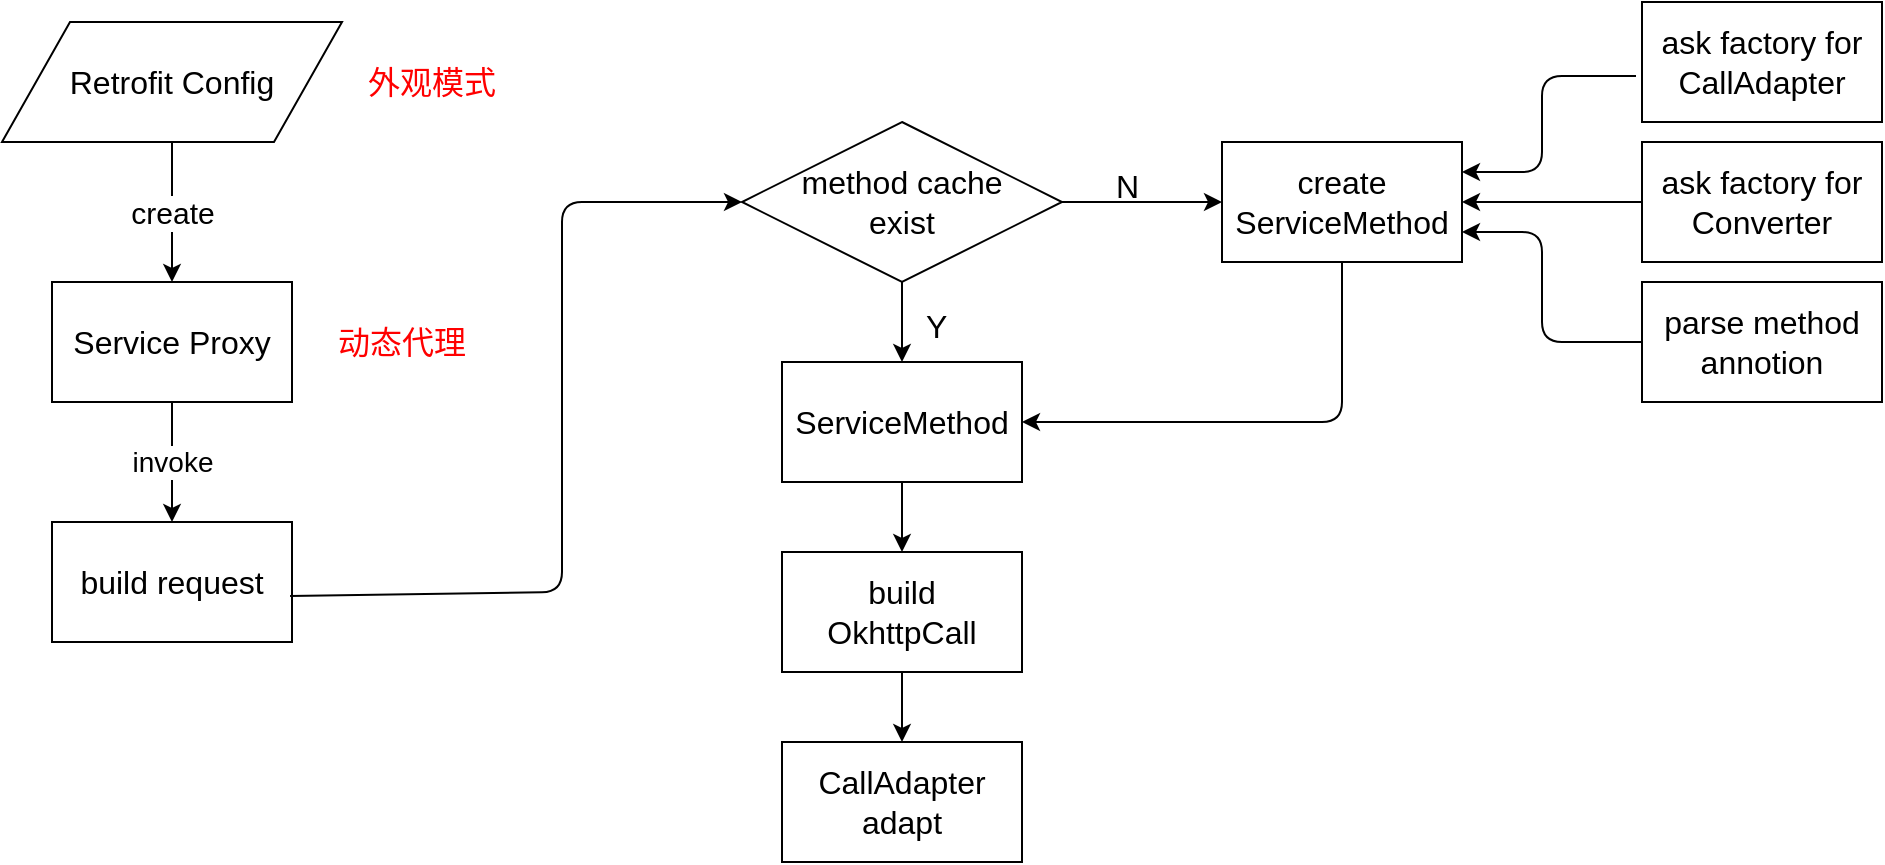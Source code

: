 <mxfile version="11.1.4" type="device"><diagram id="jRl3vekuWXLcflTETxix" name="第 1 页"><mxGraphModel dx="1371" dy="827" grid="1" gridSize="10" guides="1" tooltips="1" connect="1" arrows="1" fold="1" page="1" pageScale="1" pageWidth="1169" pageHeight="1654" math="0" shadow="0"><root><mxCell id="0"/><mxCell id="1" parent="0"/><mxCell id="0C9eWsFUDc0ZkC13Rmp5-3" value="&lt;font style=&quot;font-size: 16px&quot;&gt;Retrofit Config&lt;/font&gt;" style="shape=parallelogram;perimeter=parallelogramPerimeter;whiteSpace=wrap;html=1;" vertex="1" parent="1"><mxGeometry x="30" y="15" width="170" height="60" as="geometry"/></mxCell><mxCell id="0C9eWsFUDc0ZkC13Rmp5-4" value="&lt;font style=&quot;font-size: 16px&quot;&gt;Service Proxy&lt;/font&gt;" style="rounded=0;whiteSpace=wrap;html=1;" vertex="1" parent="1"><mxGeometry x="55" y="145" width="120" height="60" as="geometry"/></mxCell><mxCell id="0C9eWsFUDc0ZkC13Rmp5-5" value="&lt;font style=&quot;font-size: 16px&quot;&gt;build request&lt;/font&gt;" style="rounded=0;whiteSpace=wrap;html=1;" vertex="1" parent="1"><mxGeometry x="55" y="265" width="120" height="60" as="geometry"/></mxCell><mxCell id="0C9eWsFUDc0ZkC13Rmp5-6" value="&lt;font style=&quot;font-size: 15px&quot;&gt;create&lt;/font&gt;" style="endArrow=classic;html=1;entryX=0.5;entryY=0;entryDx=0;entryDy=0;" edge="1" parent="1" source="0C9eWsFUDc0ZkC13Rmp5-3" target="0C9eWsFUDc0ZkC13Rmp5-4"><mxGeometry width="50" height="50" relative="1" as="geometry"><mxPoint x="20" y="365" as="sourcePoint"/><mxPoint x="79" y="115" as="targetPoint"/></mxGeometry></mxCell><mxCell id="0C9eWsFUDc0ZkC13Rmp5-8" value="&lt;font style=&quot;font-size: 14px&quot;&gt;invoke&lt;/font&gt;" style="endArrow=classic;html=1;entryX=0.5;entryY=0;entryDx=0;entryDy=0;" edge="1" parent="1" source="0C9eWsFUDc0ZkC13Rmp5-4" target="0C9eWsFUDc0ZkC13Rmp5-5"><mxGeometry width="50" height="50" relative="1" as="geometry"><mxPoint x="20" y="365" as="sourcePoint"/><mxPoint x="78" y="235" as="targetPoint"/></mxGeometry></mxCell><mxCell id="0C9eWsFUDc0ZkC13Rmp5-11" value="&lt;font style=&quot;font-size: 16px&quot; color=&quot;#ff0000&quot;&gt;动态代理&lt;/font&gt;" style="text;html=1;align=center;verticalAlign=middle;whiteSpace=wrap;rounded=0;" vertex="1" parent="1"><mxGeometry x="190" y="165" width="80" height="20" as="geometry"/></mxCell><mxCell id="0C9eWsFUDc0ZkC13Rmp5-12" value="&lt;font style=&quot;font-size: 16px&quot; color=&quot;#ff0000&quot;&gt;外观模式&lt;/font&gt;" style="text;html=1;strokeColor=none;fillColor=none;align=center;verticalAlign=middle;whiteSpace=wrap;rounded=0;" vertex="1" parent="1"><mxGeometry x="210" y="35" width="70" height="20" as="geometry"/></mxCell><mxCell id="0C9eWsFUDc0ZkC13Rmp5-13" value="&lt;font style=&quot;font-size: 16px&quot;&gt;method cache &lt;br&gt;exist&lt;/font&gt;" style="rhombus;whiteSpace=wrap;html=1;" vertex="1" parent="1"><mxGeometry x="400" y="65" width="160" height="80" as="geometry"/></mxCell><mxCell id="0C9eWsFUDc0ZkC13Rmp5-15" value="" style="endArrow=classic;html=1;entryX=0;entryY=0.5;entryDx=0;entryDy=0;exitX=0.992;exitY=0.617;exitDx=0;exitDy=0;exitPerimeter=0;" edge="1" parent="1" source="0C9eWsFUDc0ZkC13Rmp5-5" target="0C9eWsFUDc0ZkC13Rmp5-13"><mxGeometry width="50" height="50" relative="1" as="geometry"><mxPoint x="180" y="300" as="sourcePoint"/><mxPoint x="80" y="350" as="targetPoint"/><Array as="points"><mxPoint x="310" y="300"/><mxPoint x="310" y="105"/></Array></mxGeometry></mxCell><mxCell id="0C9eWsFUDc0ZkC13Rmp5-18" value="&lt;font style=&quot;font-size: 16px&quot;&gt;create&lt;br&gt;ServiceMethod&lt;/font&gt;" style="rounded=0;whiteSpace=wrap;html=1;" vertex="1" parent="1"><mxGeometry x="640" y="75" width="120" height="60" as="geometry"/></mxCell><mxCell id="0C9eWsFUDc0ZkC13Rmp5-22" value="" style="endArrow=classic;html=1;entryX=0;entryY=0.5;entryDx=0;entryDy=0;exitX=1;exitY=0.5;exitDx=0;exitDy=0;" edge="1" parent="1" source="0C9eWsFUDc0ZkC13Rmp5-13" target="0C9eWsFUDc0ZkC13Rmp5-18"><mxGeometry width="50" height="50" relative="1" as="geometry"><mxPoint x="575" y="145" as="sourcePoint"/><mxPoint x="625" y="95" as="targetPoint"/></mxGeometry></mxCell><mxCell id="0C9eWsFUDc0ZkC13Rmp5-23" value="&lt;font style=&quot;font-size: 16px&quot;&gt;N&lt;/font&gt;" style="text;html=1;resizable=0;points=[];autosize=1;align=left;verticalAlign=top;spacingTop=-4;" vertex="1" parent="1"><mxGeometry x="585" y="85" width="30" height="20" as="geometry"/></mxCell><mxCell id="0C9eWsFUDc0ZkC13Rmp5-24" value="&lt;span style=&quot;font-size: 16px ; white-space: normal&quot;&gt;ServiceMethod&lt;/span&gt;" style="rounded=0;whiteSpace=wrap;html=1;" vertex="1" parent="1"><mxGeometry x="420" y="185" width="120" height="60" as="geometry"/></mxCell><mxCell id="0C9eWsFUDc0ZkC13Rmp5-25" value="" style="endArrow=classic;html=1;exitX=0.5;exitY=1;exitDx=0;exitDy=0;" edge="1" parent="1" source="0C9eWsFUDc0ZkC13Rmp5-13" target="0C9eWsFUDc0ZkC13Rmp5-24"><mxGeometry width="50" height="50" relative="1" as="geometry"><mxPoint x="490" y="150" as="sourcePoint"/><mxPoint x="500" y="145" as="targetPoint"/></mxGeometry></mxCell><mxCell id="0C9eWsFUDc0ZkC13Rmp5-26" value="&lt;font style=&quot;font-size: 16px&quot;&gt;Y&lt;/font&gt;" style="text;html=1;resizable=0;points=[];autosize=1;align=left;verticalAlign=top;spacingTop=-4;" vertex="1" parent="1"><mxGeometry x="490" y="155" width="20" height="20" as="geometry"/></mxCell><mxCell id="0C9eWsFUDc0ZkC13Rmp5-27" value="" style="endArrow=classic;html=1;entryX=1;entryY=0.5;entryDx=0;entryDy=0;exitX=0.5;exitY=1;exitDx=0;exitDy=0;" edge="1" parent="1" source="0C9eWsFUDc0ZkC13Rmp5-18" target="0C9eWsFUDc0ZkC13Rmp5-24"><mxGeometry width="50" height="50" relative="1" as="geometry"><mxPoint x="670" y="225" as="sourcePoint"/><mxPoint x="720" y="175" as="targetPoint"/><Array as="points"><mxPoint x="700" y="215"/></Array></mxGeometry></mxCell><mxCell id="0C9eWsFUDc0ZkC13Rmp5-28" value="&lt;font style=&quot;font-size: 16px&quot;&gt;ask factory for CallAdapter&lt;/font&gt;" style="rounded=0;whiteSpace=wrap;html=1;" vertex="1" parent="1"><mxGeometry x="850" y="5" width="120" height="60" as="geometry"/></mxCell><mxCell id="0C9eWsFUDc0ZkC13Rmp5-29" value="&lt;span style=&quot;font-size: 16px ; white-space: normal&quot;&gt;ask factory for Converter&lt;br&gt;&lt;/span&gt;" style="rounded=0;whiteSpace=wrap;html=1;" vertex="1" parent="1"><mxGeometry x="850" y="75" width="120" height="60" as="geometry"/></mxCell><mxCell id="0C9eWsFUDc0ZkC13Rmp5-30" value="&lt;span style=&quot;font-size: 16px ; white-space: normal&quot;&gt;parse method annotion&lt;br&gt;&lt;/span&gt;" style="rounded=0;whiteSpace=wrap;html=1;" vertex="1" parent="1"><mxGeometry x="850" y="145" width="120" height="60" as="geometry"/></mxCell><mxCell id="0C9eWsFUDc0ZkC13Rmp5-31" value="" style="endArrow=classic;html=1;exitX=-0.025;exitY=0.617;exitDx=0;exitDy=0;exitPerimeter=0;entryX=1;entryY=0.25;entryDx=0;entryDy=0;" edge="1" parent="1" source="0C9eWsFUDc0ZkC13Rmp5-28" target="0C9eWsFUDc0ZkC13Rmp5-18"><mxGeometry width="50" height="50" relative="1" as="geometry"><mxPoint x="777" y="80" as="sourcePoint"/><mxPoint x="761" y="110" as="targetPoint"/><Array as="points"><mxPoint x="800" y="42"/><mxPoint x="800" y="90"/></Array></mxGeometry></mxCell><mxCell id="0C9eWsFUDc0ZkC13Rmp5-32" value="" style="endArrow=classic;html=1;entryX=1;entryY=0.5;entryDx=0;entryDy=0;" edge="1" parent="1" source="0C9eWsFUDc0ZkC13Rmp5-29" target="0C9eWsFUDc0ZkC13Rmp5-18"><mxGeometry width="50" height="50" relative="1" as="geometry"><mxPoint x="857" y="52.02" as="sourcePoint"/><mxPoint x="760" y="100" as="targetPoint"/></mxGeometry></mxCell><mxCell id="0C9eWsFUDc0ZkC13Rmp5-33" value="" style="endArrow=classic;html=1;entryX=1;entryY=0.75;entryDx=0;entryDy=0;exitX=0;exitY=0.5;exitDx=0;exitDy=0;" edge="1" parent="1" source="0C9eWsFUDc0ZkC13Rmp5-30" target="0C9eWsFUDc0ZkC13Rmp5-18"><mxGeometry width="50" height="50" relative="1" as="geometry"><mxPoint x="860" y="115" as="sourcePoint"/><mxPoint x="770" y="115" as="targetPoint"/><Array as="points"><mxPoint x="800" y="175"/><mxPoint x="800" y="120"/></Array></mxGeometry></mxCell><mxCell id="0C9eWsFUDc0ZkC13Rmp5-35" value="&lt;font style=&quot;font-size: 16px&quot;&gt;&lt;font style=&quot;font-size: 16px&quot;&gt;build&lt;br&gt;OkhttpCal&lt;/font&gt;l&lt;/font&gt;" style="rounded=0;whiteSpace=wrap;html=1;" vertex="1" parent="1"><mxGeometry x="420" y="280" width="120" height="60" as="geometry"/></mxCell><mxCell id="0C9eWsFUDc0ZkC13Rmp5-36" value="" style="endArrow=classic;html=1;exitX=0.5;exitY=1;exitDx=0;exitDy=0;" edge="1" parent="1" source="0C9eWsFUDc0ZkC13Rmp5-24" target="0C9eWsFUDc0ZkC13Rmp5-35"><mxGeometry width="50" height="50" relative="1" as="geometry"><mxPoint x="460" y="295" as="sourcePoint"/><mxPoint x="510" y="245" as="targetPoint"/></mxGeometry></mxCell><mxCell id="0C9eWsFUDc0ZkC13Rmp5-37" value="&lt;font style=&quot;font-size: 16px&quot;&gt;CallAdapter&lt;br&gt;adapt&lt;/font&gt;" style="rounded=0;whiteSpace=wrap;html=1;" vertex="1" parent="1"><mxGeometry x="420" y="375" width="120" height="60" as="geometry"/></mxCell><mxCell id="0C9eWsFUDc0ZkC13Rmp5-38" value="" style="endArrow=classic;html=1;" edge="1" parent="1" source="0C9eWsFUDc0ZkC13Rmp5-35" target="0C9eWsFUDc0ZkC13Rmp5-37"><mxGeometry width="50" height="50" relative="1" as="geometry"><mxPoint x="30" y="510" as="sourcePoint"/><mxPoint x="80" y="460" as="targetPoint"/></mxGeometry></mxCell></root></mxGraphModel></diagram></mxfile>